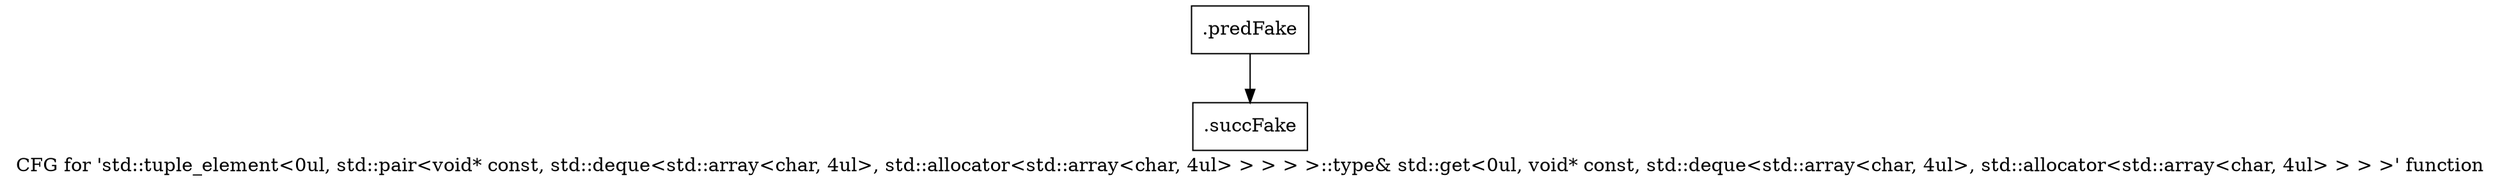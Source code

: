 digraph "CFG for 'std::tuple_element\<0ul, std::pair\<void* const, std::deque\<std::array\<char, 4ul\>, std::allocator\<std::array\<char, 4ul\> \> \> \> \>::type& std::get\<0ul, void* const, std::deque\<std::array\<char, 4ul\>, std::allocator\<std::array\<char, 4ul\> \> \> \>' function" {
	label="CFG for 'std::tuple_element\<0ul, std::pair\<void* const, std::deque\<std::array\<char, 4ul\>, std::allocator\<std::array\<char, 4ul\> \> \> \> \>::type& std::get\<0ul, void* const, std::deque\<std::array\<char, 4ul\>, std::allocator\<std::array\<char, 4ul\> \> \> \>' function";

	Node0x3bd7850 [shape=record,filename="",linenumber="",label="{.predFake}"];
	Node0x3bd7850 -> Node0x3c91830[ callList="" memoryops="" filename="/usr/vitis/Vitis_HLS/2020.2/tps/lnx64/gcc-6.2.0/lib/gcc/x86_64-pc-linux-gnu/6.2.0/../../../../include/c++/6.2.0/utility" execusionnum="655403"];
	Node0x3c91830 [shape=record,filename="/usr/vitis/Vitis_HLS/2020.2/tps/lnx64/gcc-6.2.0/lib/gcc/x86_64-pc-linux-gnu/6.2.0/../../../../include/c++/6.2.0/utility",linenumber="203",label="{.succFake}"];
}
